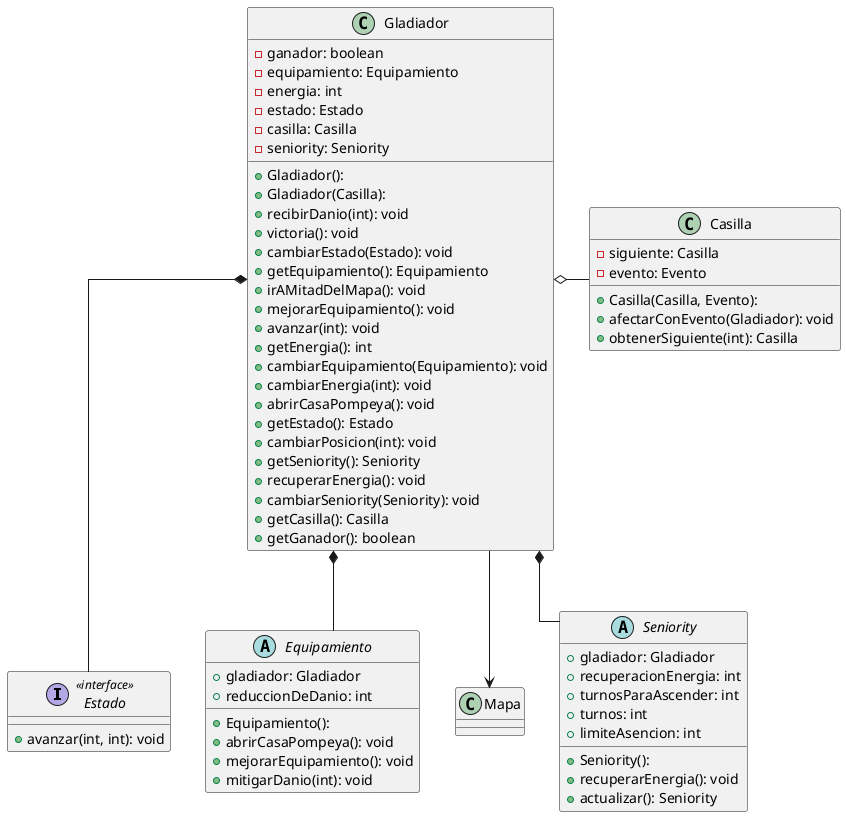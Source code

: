 @startuml

skinparam linetype ortho

interface Estado << interface >> {
  + avanzar(int, int): void
}

abstract class Equipamiento {
  + Equipamiento():
  + gladiador: Gladiador
  + reduccionDeDanio: int
  + abrirCasaPompeya(): void
  + mejorarEquipamiento(): void
  + mitigarDanio(int): void
}

class Mapa{
}

abstract class Seniority {
  + Seniority():
  + gladiador: Gladiador
  + recuperacionEnergia: int
  + turnosParaAscender: int
  + turnos: int
  + limiteAsencion: int
  + recuperarEnergia(): void
  + actualizar(): Seniority
}

class Casilla {
  + Casilla(Casilla, Evento):
  - siguiente: Casilla
  - evento: Evento
  + afectarConEvento(Gladiador): void
  + obtenerSiguiente(int): Casilla
}



class Gladiador {
  + Gladiador():
  + Gladiador(Casilla):
  - ganador: boolean
  - equipamiento: Equipamiento
  - energia: int
  - estado: Estado
  - casilla: Casilla
  - seniority: Seniority
  + recibirDanio(int): void
  + victoria(): void
  + cambiarEstado(Estado): void
  + getEquipamiento(): Equipamiento
  + irAMitadDelMapa(): void
  + mejorarEquipamiento(): void
  + avanzar(int): void
  + getEnergia(): int
  + cambiarEquipamiento(Equipamiento): void
  + cambiarEnergia(int): void
  + abrirCasaPompeya(): void
  + getEstado(): Estado
  + cambiarPosicion(int): void
  + getSeniority(): Seniority
  + recuperarEnergia(): void
  + cambiarSeniority(Seniority): void
  + getCasilla(): Casilla
  + getGanador(): boolean
}

Gladiador   *--  Estado
Gladiador   *--  Equipamiento
Gladiador   *--  Seniority
Gladiador   o- Casilla
Gladiador --> Mapa

@enduml
